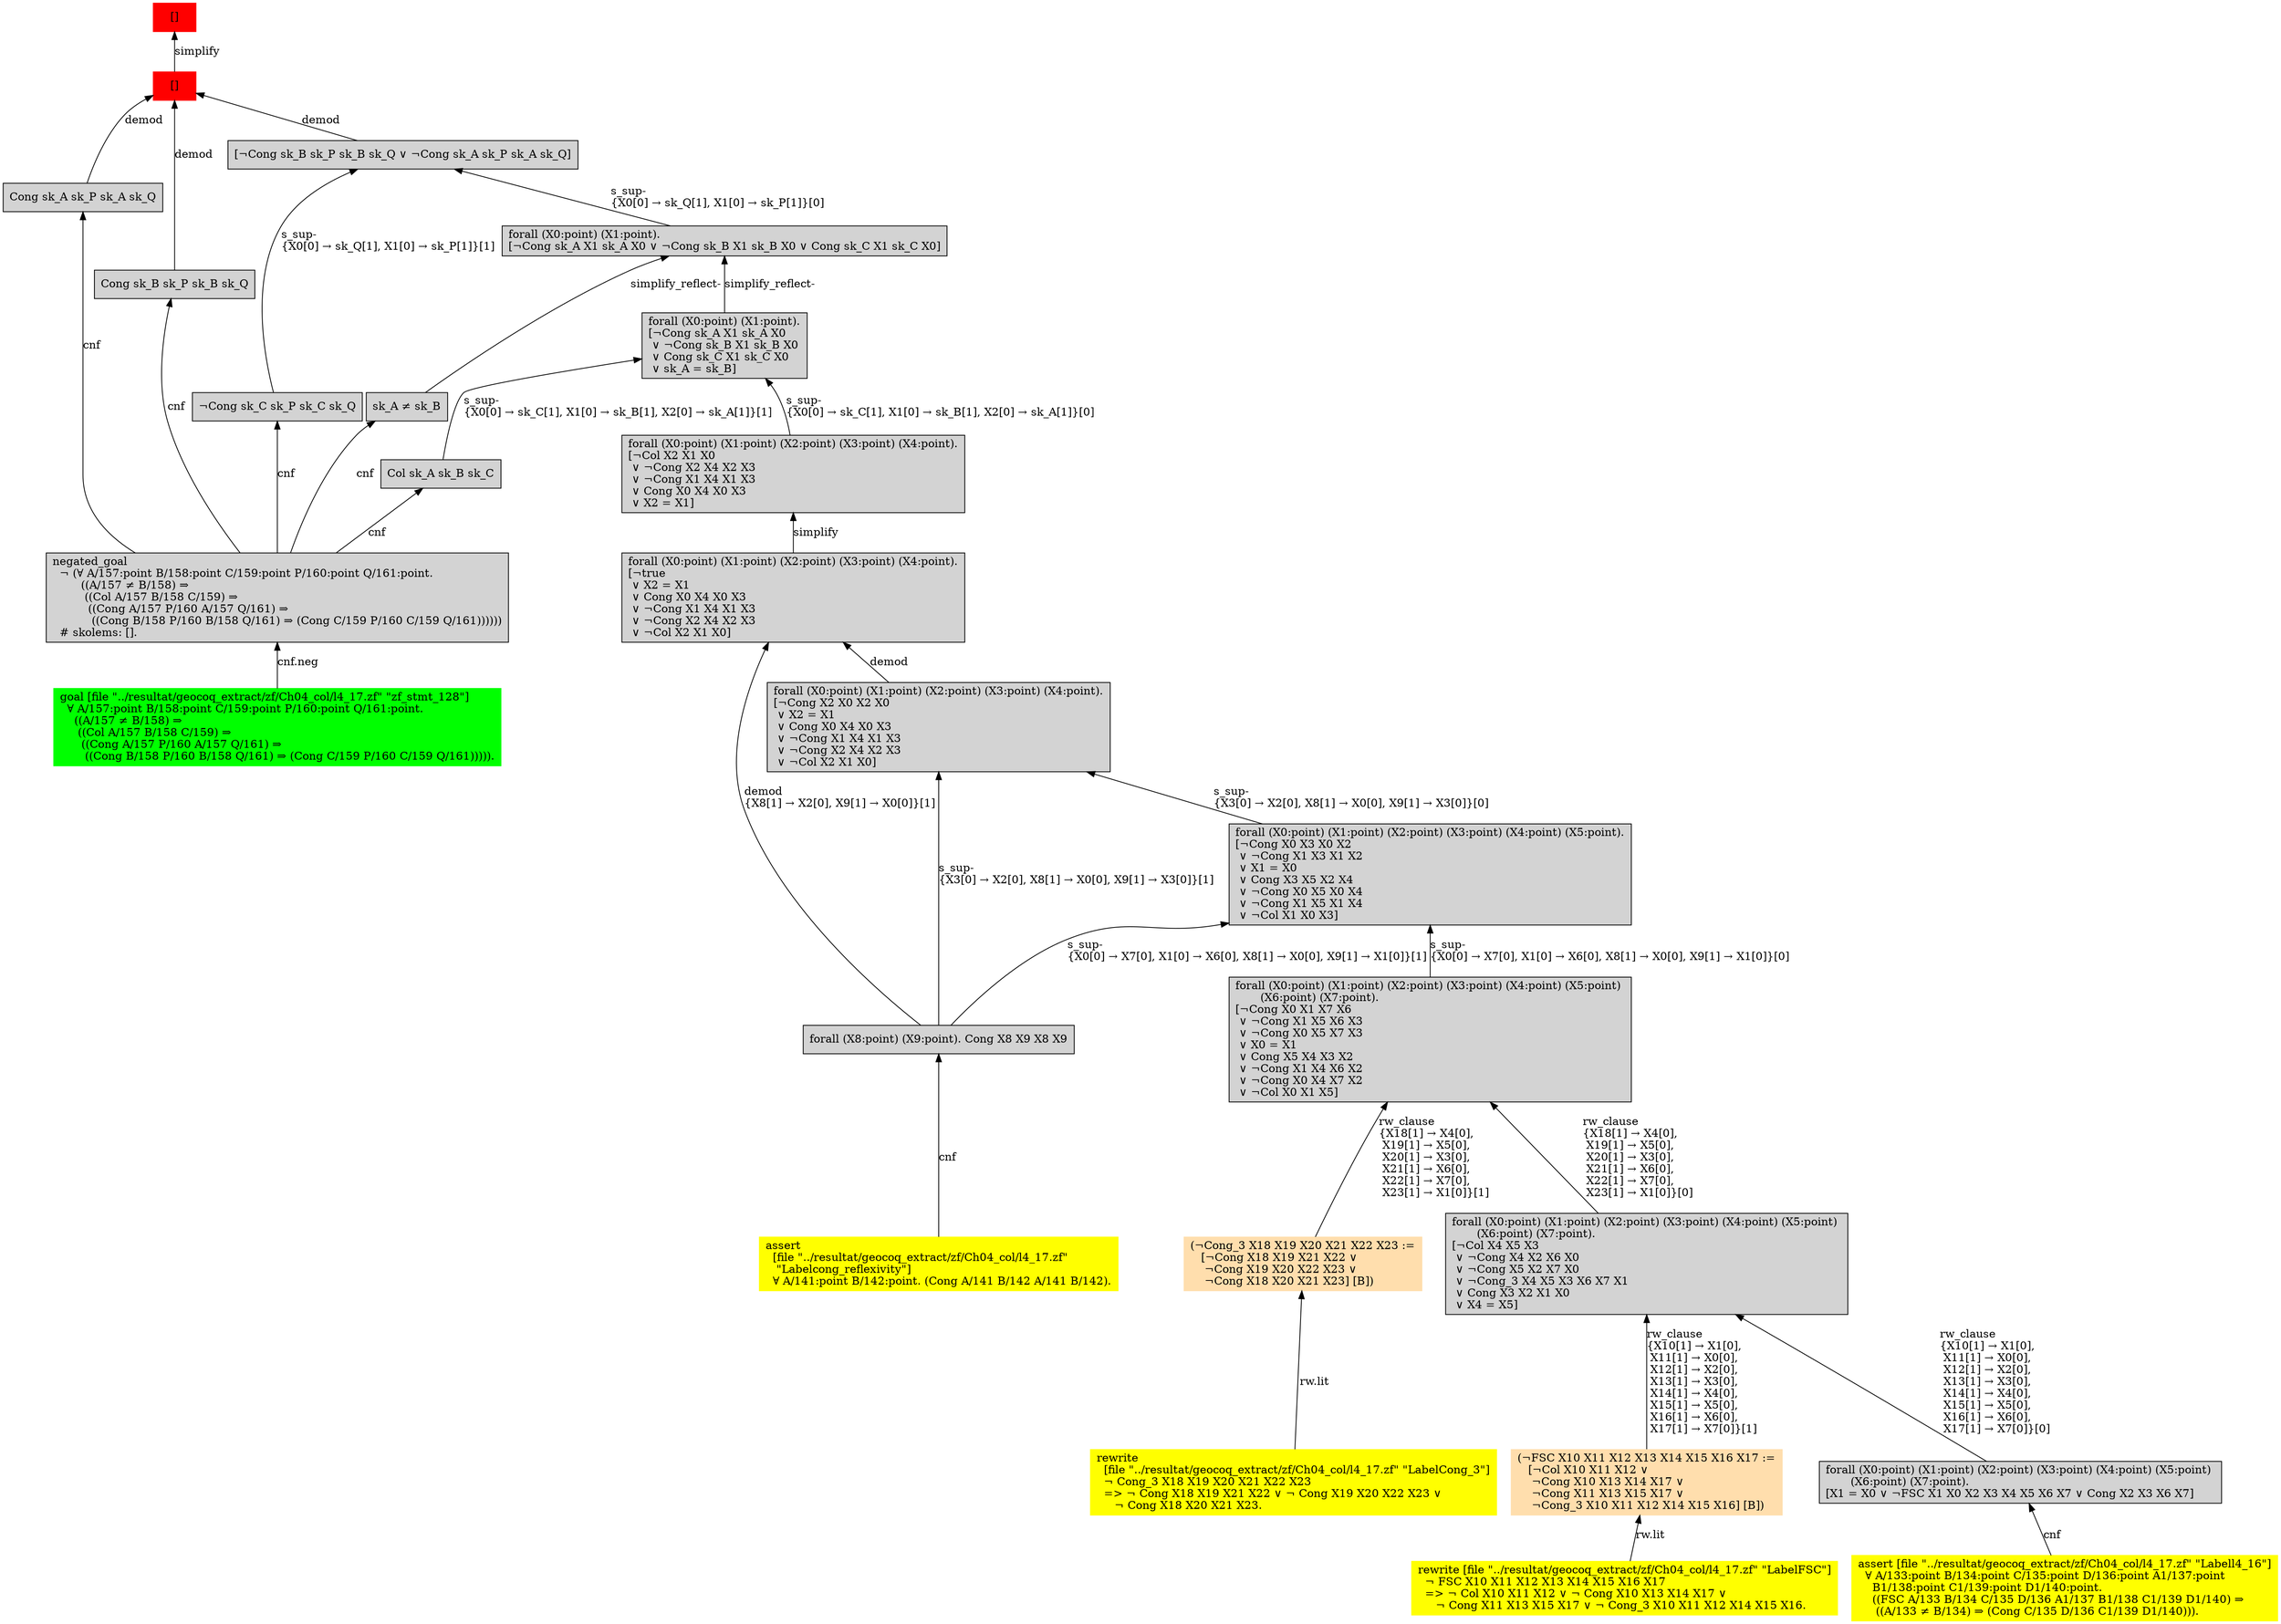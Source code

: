 digraph "unsat_graph" {
  vertex_0 [color=red, label="[]", shape=box, style=filled];
  vertex_0 -> vertex_1 [label="simplify", dir="back"];
  vertex_1 [color=red, label="[]", shape=box, style=filled];
  vertex_1 -> vertex_2 [label="demod", dir="back"];
  vertex_2 [shape=box, label="Cong sk_A sk_P sk_A sk_Q\l", style=filled];
  vertex_2 -> vertex_3 [label="cnf", dir="back"];
  vertex_3 [shape=box, label="negated_goal\l  ¬ (∀ A/157:point B/158:point C/159:point P/160:point Q/161:point.\l        ((A/157 ≠ B/158) ⇒\l         ((Col A/157 B/158 C/159) ⇒\l          ((Cong A/157 P/160 A/157 Q/161) ⇒\l           ((Cong B/158 P/160 B/158 Q/161) ⇒ (Cong C/159 P/160 C/159 Q/161))))))\l  # skolems: [].\l", style=filled];
  vertex_3 -> vertex_4 [label="cnf.neg", dir="back"];
  vertex_4 [color=green, shape=box, label="goal [file \"../resultat/geocoq_extract/zf/Ch04_col/l4_17.zf\" \"zf_stmt_128\"]\l  ∀ A/157:point B/158:point C/159:point P/160:point Q/161:point.\l    ((A/157 ≠ B/158) ⇒\l     ((Col A/157 B/158 C/159) ⇒\l      ((Cong A/157 P/160 A/157 Q/161) ⇒\l       ((Cong B/158 P/160 B/158 Q/161) ⇒ (Cong C/159 P/160 C/159 Q/161))))).\l", style=filled];
  vertex_1 -> vertex_5 [label="demod", dir="back"];
  vertex_5 [shape=box, label="Cong sk_B sk_P sk_B sk_Q\l", style=filled];
  vertex_5 -> vertex_3 [label="cnf", dir="back"];
  vertex_1 -> vertex_6 [label="demod", dir="back"];
  vertex_6 [shape=box, label="[¬Cong sk_B sk_P sk_B sk_Q ∨ ¬Cong sk_A sk_P sk_A sk_Q]\l", style=filled];
  vertex_6 -> vertex_7 [label="s_sup-\l\{X0[0] → sk_Q[1], X1[0] → sk_P[1]\}[1]\l", dir="back"];
  vertex_7 [shape=box, label="¬Cong sk_C sk_P sk_C sk_Q\l", style=filled];
  vertex_7 -> vertex_3 [label="cnf", dir="back"];
  vertex_6 -> vertex_8 [label="s_sup-\l\{X0[0] → sk_Q[1], X1[0] → sk_P[1]\}[0]\l", dir="back"];
  vertex_8 [shape=box, label="forall (X0:point) (X1:point).\l[¬Cong sk_A X1 sk_A X0 ∨ ¬Cong sk_B X1 sk_B X0 ∨ Cong sk_C X1 sk_C X0]\l", style=filled];
  vertex_8 -> vertex_9 [label="simplify_reflect-", dir="back"];
  vertex_9 [shape=box, label="sk_A ≠ sk_B\l", style=filled];
  vertex_9 -> vertex_3 [label="cnf", dir="back"];
  vertex_8 -> vertex_10 [label="simplify_reflect-", dir="back"];
  vertex_10 [shape=box, label="forall (X0:point) (X1:point).\l[¬Cong sk_A X1 sk_A X0\l ∨ ¬Cong sk_B X1 sk_B X0\l ∨ Cong sk_C X1 sk_C X0\l ∨ sk_A = sk_B]\l", style=filled];
  vertex_10 -> vertex_11 [label="s_sup-\l\{X0[0] → sk_C[1], X1[0] → sk_B[1], X2[0] → sk_A[1]\}[0]\l", dir="back"];
  vertex_11 [shape=box, label="forall (X0:point) (X1:point) (X2:point) (X3:point) (X4:point).\l[¬Col X2 X1 X0\l ∨ ¬Cong X2 X4 X2 X3\l ∨ ¬Cong X1 X4 X1 X3\l ∨ Cong X0 X4 X0 X3\l ∨ X2 = X1]\l", style=filled];
  vertex_11 -> vertex_12 [label="simplify", dir="back"];
  vertex_12 [shape=box, label="forall (X0:point) (X1:point) (X2:point) (X3:point) (X4:point).\l[¬true\l ∨ X2 = X1\l ∨ Cong X0 X4 X0 X3\l ∨ ¬Cong X1 X4 X1 X3\l ∨ ¬Cong X2 X4 X2 X3\l ∨ ¬Col X2 X1 X0]\l", style=filled];
  vertex_12 -> vertex_13 [label="demod\l\{X8[1] → X2[0], X9[1] → X0[0]\}[1]\l", dir="back"];
  vertex_13 [shape=box, label="forall (X8:point) (X9:point). Cong X8 X9 X8 X9\l", style=filled];
  vertex_13 -> vertex_14 [label="cnf", dir="back"];
  vertex_14 [color=yellow, shape=box, label="assert\l  [file \"../resultat/geocoq_extract/zf/Ch04_col/l4_17.zf\" \l   \"Labelcong_reflexivity\"]\l  ∀ A/141:point B/142:point. (Cong A/141 B/142 A/141 B/142).\l", style=filled];
  vertex_12 -> vertex_15 [label="demod", dir="back"];
  vertex_15 [shape=box, label="forall (X0:point) (X1:point) (X2:point) (X3:point) (X4:point).\l[¬Cong X2 X0 X2 X0\l ∨ X2 = X1\l ∨ Cong X0 X4 X0 X3\l ∨ ¬Cong X1 X4 X1 X3\l ∨ ¬Cong X2 X4 X2 X3\l ∨ ¬Col X2 X1 X0]\l", style=filled];
  vertex_15 -> vertex_16 [label="s_sup-\l\{X3[0] → X2[0], X8[1] → X0[0], X9[1] → X3[0]\}[0]\l", dir="back"];
  vertex_16 [shape=box, label="forall (X0:point) (X1:point) (X2:point) (X3:point) (X4:point) (X5:point).\l[¬Cong X0 X3 X0 X2\l ∨ ¬Cong X1 X3 X1 X2\l ∨ X1 = X0\l ∨ Cong X3 X5 X2 X4\l ∨ ¬Cong X0 X5 X0 X4\l ∨ ¬Cong X1 X5 X1 X4\l ∨ ¬Col X1 X0 X3]\l", style=filled];
  vertex_16 -> vertex_17 [label="s_sup-\l\{X0[0] → X7[0], X1[0] → X6[0], X8[1] → X0[0], X9[1] → X1[0]\}[0]\l", dir="back"];
  vertex_17 [shape=box, label="forall (X0:point) (X1:point) (X2:point) (X3:point) (X4:point) (X5:point) \l       (X6:point) (X7:point).\l[¬Cong X0 X1 X7 X6\l ∨ ¬Cong X1 X5 X6 X3\l ∨ ¬Cong X0 X5 X7 X3\l ∨ X0 = X1\l ∨ Cong X5 X4 X3 X2\l ∨ ¬Cong X1 X4 X6 X2\l ∨ ¬Cong X0 X4 X7 X2\l ∨ ¬Col X0 X1 X5]\l", style=filled];
  vertex_17 -> vertex_18 [label="rw_clause\l\{X18[1] → X4[0], \l X19[1] → X5[0], \l X20[1] → X3[0], \l X21[1] → X6[0], \l X22[1] → X7[0], \l X23[1] → X1[0]\}[1]\l", dir="back"];
  vertex_18 [color=navajowhite, shape=box, label="(¬Cong_3 X18 X19 X20 X21 X22 X23 :=\l   [¬Cong X18 X19 X21 X22 ∨ \l    ¬Cong X19 X20 X22 X23 ∨ \l    ¬Cong X18 X20 X21 X23] [B])\l", style=filled];
  vertex_18 -> vertex_19 [label="rw.lit", dir="back"];
  vertex_19 [color=yellow, shape=box, label="rewrite\l  [file \"../resultat/geocoq_extract/zf/Ch04_col/l4_17.zf\" \"LabelCong_3\"]\l  ¬ Cong_3 X18 X19 X20 X21 X22 X23\l  =\> ¬ Cong X18 X19 X21 X22 ∨ ¬ Cong X19 X20 X22 X23 ∨ \l     ¬ Cong X18 X20 X21 X23.\l", style=filled];
  vertex_17 -> vertex_20 [label="rw_clause\l\{X18[1] → X4[0], \l X19[1] → X5[0], \l X20[1] → X3[0], \l X21[1] → X6[0], \l X22[1] → X7[0], \l X23[1] → X1[0]\}[0]\l", dir="back"];
  vertex_20 [shape=box, label="forall (X0:point) (X1:point) (X2:point) (X3:point) (X4:point) (X5:point) \l       (X6:point) (X7:point).\l[¬Col X4 X5 X3\l ∨ ¬Cong X4 X2 X6 X0\l ∨ ¬Cong X5 X2 X7 X0\l ∨ ¬Cong_3 X4 X5 X3 X6 X7 X1\l ∨ Cong X3 X2 X1 X0\l ∨ X4 = X5]\l", style=filled];
  vertex_20 -> vertex_21 [label="rw_clause\l\{X10[1] → X1[0], \l X11[1] → X0[0], \l X12[1] → X2[0], \l X13[1] → X3[0], \l X14[1] → X4[0], \l X15[1] → X5[0], \l X16[1] → X6[0], \l X17[1] → X7[0]\}[1]\l", dir="back"];
  vertex_21 [color=navajowhite, shape=box, label="(¬FSC X10 X11 X12 X13 X14 X15 X16 X17 :=\l   [¬Col X10 X11 X12 ∨ \l    ¬Cong X10 X13 X14 X17 ∨ \l    ¬Cong X11 X13 X15 X17 ∨ \l    ¬Cong_3 X10 X11 X12 X14 X15 X16] [B])\l", style=filled];
  vertex_21 -> vertex_22 [label="rw.lit", dir="back"];
  vertex_22 [color=yellow, shape=box, label="rewrite [file \"../resultat/geocoq_extract/zf/Ch04_col/l4_17.zf\" \"LabelFSC\"]\l  ¬ FSC X10 X11 X12 X13 X14 X15 X16 X17\l  =\> ¬ Col X10 X11 X12 ∨ ¬ Cong X10 X13 X14 X17 ∨ \l     ¬ Cong X11 X13 X15 X17 ∨ ¬ Cong_3 X10 X11 X12 X14 X15 X16.\l", style=filled];
  vertex_20 -> vertex_23 [label="rw_clause\l\{X10[1] → X1[0], \l X11[1] → X0[0], \l X12[1] → X2[0], \l X13[1] → X3[0], \l X14[1] → X4[0], \l X15[1] → X5[0], \l X16[1] → X6[0], \l X17[1] → X7[0]\}[0]\l", dir="back"];
  vertex_23 [shape=box, label="forall (X0:point) (X1:point) (X2:point) (X3:point) (X4:point) (X5:point) \l       (X6:point) (X7:point).\l[X1 = X0 ∨ ¬FSC X1 X0 X2 X3 X4 X5 X6 X7 ∨ Cong X2 X3 X6 X7]\l", style=filled];
  vertex_23 -> vertex_24 [label="cnf", dir="back"];
  vertex_24 [color=yellow, shape=box, label="assert [file \"../resultat/geocoq_extract/zf/Ch04_col/l4_17.zf\" \"Labell4_16\"]\l  ∀ A/133:point B/134:point C/135:point D/136:point A1/137:point \l    B1/138:point C1/139:point D1/140:point.\l    ((FSC A/133 B/134 C/135 D/136 A1/137 B1/138 C1/139 D1/140) ⇒\l     ((A/133 ≠ B/134) ⇒ (Cong C/135 D/136 C1/139 D1/140))).\l", style=filled];
  vertex_16 -> vertex_13 [label="s_sup-\l\{X0[0] → X7[0], X1[0] → X6[0], X8[1] → X0[0], X9[1] → X1[0]\}[1]\l", dir="back"];
  vertex_15 -> vertex_13 [label="s_sup-\l\{X3[0] → X2[0], X8[1] → X0[0], X9[1] → X3[0]\}[1]\l", dir="back"];
  vertex_10 -> vertex_25 [label="s_sup-\l\{X0[0] → sk_C[1], X1[0] → sk_B[1], X2[0] → sk_A[1]\}[1]\l", dir="back"];
  vertex_25 [shape=box, label="Col sk_A sk_B sk_C\l", style=filled];
  vertex_25 -> vertex_3 [label="cnf", dir="back"];
  }


